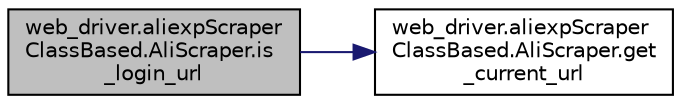 digraph "web_driver.aliexpScraperClassBased.AliScraper.is_login_url"
{
 // LATEX_PDF_SIZE
  edge [fontname="Helvetica",fontsize="10",labelfontname="Helvetica",labelfontsize="10"];
  node [fontname="Helvetica",fontsize="10",shape=record];
  rankdir="LR";
  Node1 [label="web_driver.aliexpScraper\lClassBased.AliScraper.is\l_login_url",height=0.2,width=0.4,color="black", fillcolor="grey75", style="filled", fontcolor="black",tooltip=" "];
  Node1 -> Node2 [color="midnightblue",fontsize="10",style="solid",fontname="Helvetica"];
  Node2 [label="web_driver.aliexpScraper\lClassBased.AliScraper.get\l_current_url",height=0.2,width=0.4,color="black", fillcolor="white", style="filled",URL="$d0/d8b/classweb__driver_1_1aliexp_scraper_class_based_1_1_ali_scraper_a4f70b73bb85f14cb51a25168f84c50a4.html#a4f70b73bb85f14cb51a25168f84c50a4",tooltip=" "];
}
